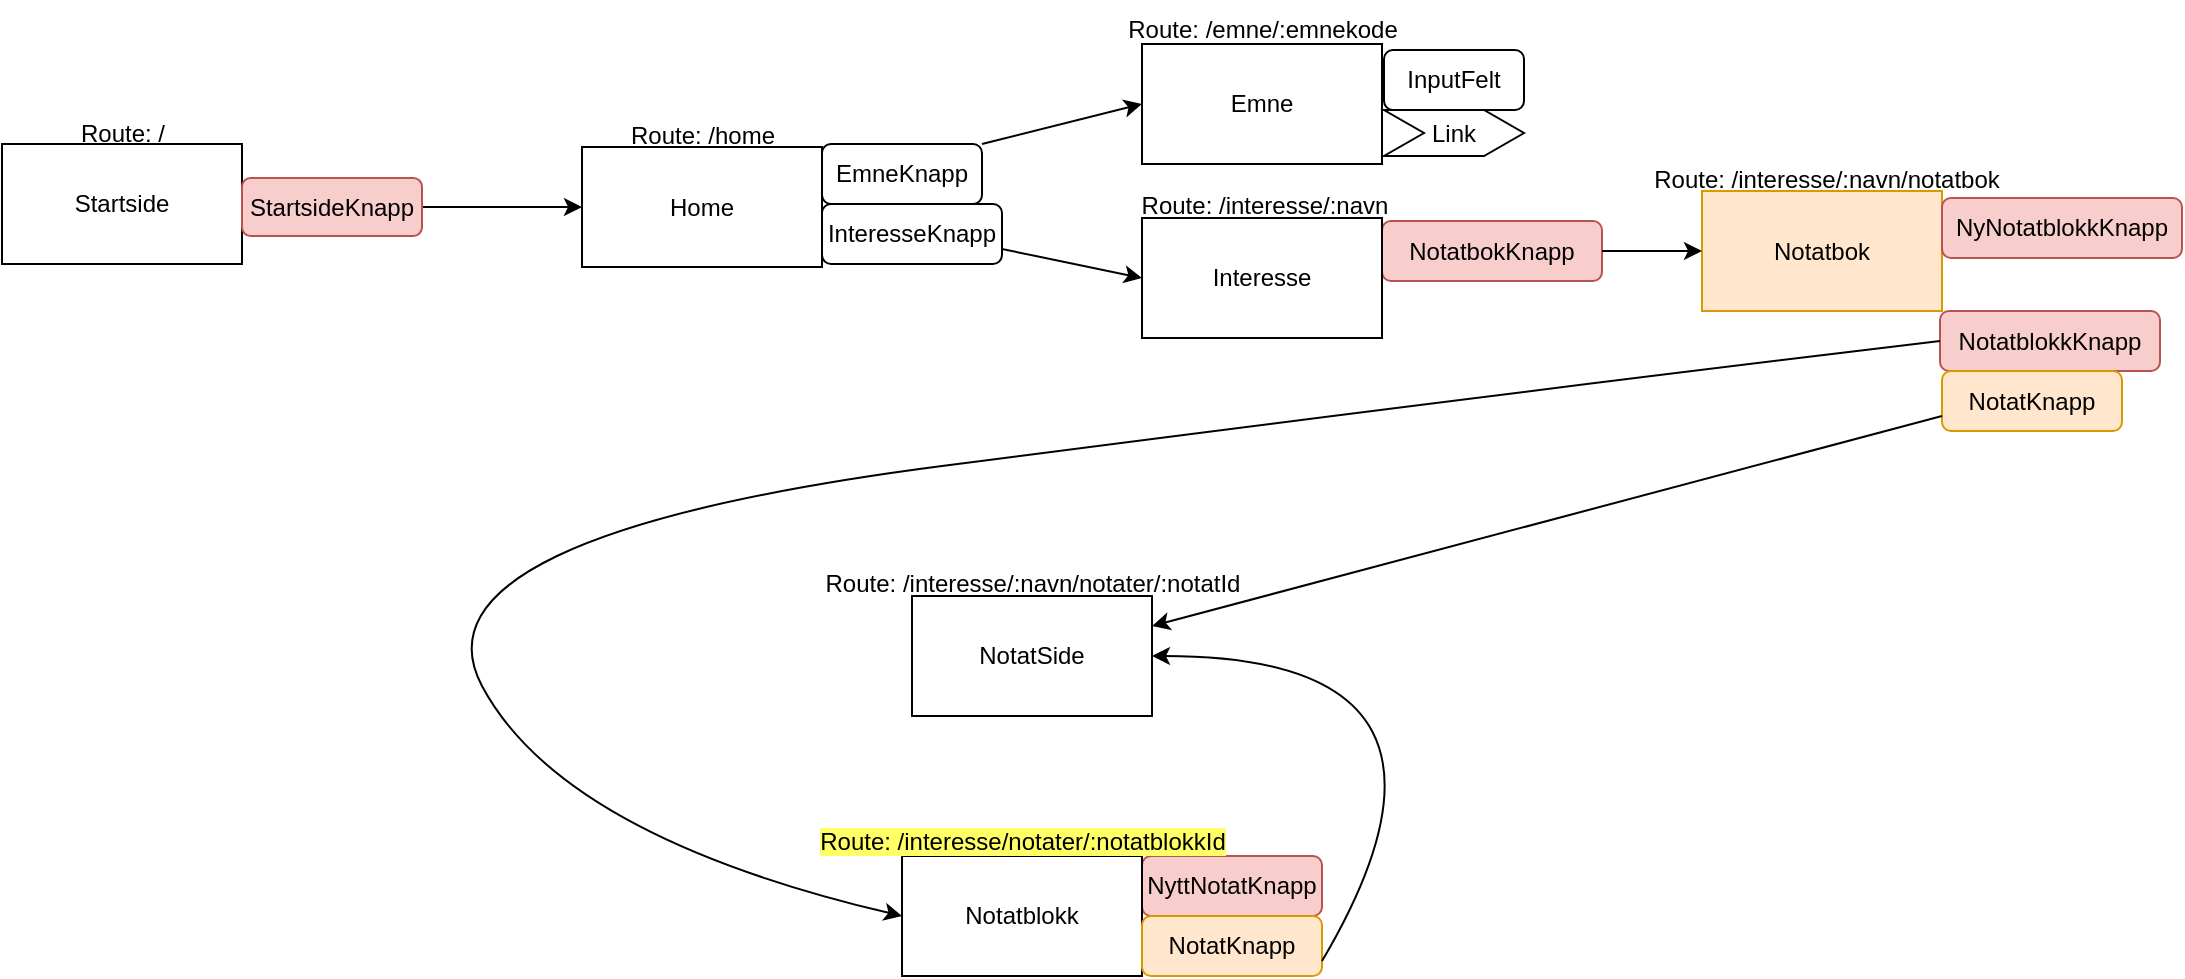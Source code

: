 <mxfile version="26.0.10" pages="4">
  <diagram name="Flyt" id="ixttLE1d7zH2a-HvFafD">
    <mxGraphModel dx="1291" dy="705" grid="1" gridSize="10" guides="1" tooltips="1" connect="1" arrows="1" fold="1" page="1" pageScale="1" pageWidth="1169" pageHeight="827" math="0" shadow="0">
      <root>
        <mxCell id="0" />
        <mxCell id="1" parent="0" />
        <mxCell id="gHnK184QVdjxhMs5H2jw-1" value="EmneKnapp" style="rounded=1;whiteSpace=wrap;html=1;" vertex="1" parent="1">
          <mxGeometry x="410" y="204" width="80" height="30" as="geometry" />
        </mxCell>
        <mxCell id="gHnK184QVdjxhMs5H2jw-3" value="InputFelt" style="rounded=1;whiteSpace=wrap;html=1;" vertex="1" parent="1">
          <mxGeometry x="691" y="157" width="70" height="30" as="geometry" />
        </mxCell>
        <mxCell id="gHnK184QVdjxhMs5H2jw-4" value="InteresseKnapp" style="rounded=1;whiteSpace=wrap;html=1;" vertex="1" parent="1">
          <mxGeometry x="410" y="234" width="90" height="30" as="geometry" />
        </mxCell>
        <mxCell id="gHnK184QVdjxhMs5H2jw-5" value="NotatbokKnapp" style="rounded=1;whiteSpace=wrap;html=1;fillColor=#f8cecc;strokeColor=#b85450;" vertex="1" parent="1">
          <mxGeometry x="690" y="242.5" width="110" height="30" as="geometry" />
        </mxCell>
        <mxCell id="gHnK184QVdjxhMs5H2jw-6" value="Startside" style="whiteSpace=wrap;html=1;" vertex="1" parent="1">
          <mxGeometry y="204" width="120" height="60" as="geometry" />
        </mxCell>
        <mxCell id="gHnK184QVdjxhMs5H2jw-7" value="Home" style="whiteSpace=wrap;html=1;fillColor=light-dark(#FFFFFF,var(--ge-dark-color, #121212));" vertex="1" parent="1">
          <mxGeometry x="290" y="205.5" width="120" height="60" as="geometry" />
        </mxCell>
        <mxCell id="gHnK184QVdjxhMs5H2jw-8" value="Interesse" style="whiteSpace=wrap;html=1;fillColor=light-dark(#FFFFFF,var(--ge-dark-color, #121212));" vertex="1" parent="1">
          <mxGeometry x="570" y="241" width="120" height="60" as="geometry" />
        </mxCell>
        <mxCell id="gHnK184QVdjxhMs5H2jw-10" value="Notatbok" style="whiteSpace=wrap;html=1;fillColor=#ffe6cc;strokeColor=#d79b00;" vertex="1" parent="1">
          <mxGeometry x="850" y="227.5" width="120" height="60" as="geometry" />
        </mxCell>
        <mxCell id="gHnK184QVdjxhMs5H2jw-11" value="NotatSide" style="whiteSpace=wrap;html=1;" vertex="1" parent="1">
          <mxGeometry x="455" y="430" width="120" height="60" as="geometry" />
        </mxCell>
        <mxCell id="gHnK184QVdjxhMs5H2jw-12" value="Emne" style="whiteSpace=wrap;html=1;fillColor=light-dark(#FFFFFF,var(--ge-dark-color, #121212));" vertex="1" parent="1">
          <mxGeometry x="570" y="154" width="120" height="60" as="geometry" />
        </mxCell>
        <mxCell id="gHnK184QVdjxhMs5H2jw-14" value="" style="endArrow=classic;html=1;rounded=0;entryX=0;entryY=0.5;entryDx=0;entryDy=0;exitX=1;exitY=0.5;exitDx=0;exitDy=0;" edge="1" parent="1" source="gHnK184QVdjxhMs5H2jw-26" target="gHnK184QVdjxhMs5H2jw-7">
          <mxGeometry width="50" height="50" relative="1" as="geometry">
            <mxPoint x="280" y="160" as="sourcePoint" />
            <mxPoint x="400" y="280" as="targetPoint" />
          </mxGeometry>
        </mxCell>
        <mxCell id="gHnK184QVdjxhMs5H2jw-15" value="Route: /" style="text;html=1;align=center;verticalAlign=middle;resizable=0;points=[];autosize=1;strokeColor=none;fillColor=none;" vertex="1" parent="1">
          <mxGeometry x="25" y="184" width="70" height="30" as="geometry" />
        </mxCell>
        <mxCell id="gHnK184QVdjxhMs5H2jw-16" value="Route: /home" style="text;html=1;align=center;verticalAlign=middle;resizable=0;points=[];autosize=1;strokeColor=none;fillColor=none;" vertex="1" parent="1">
          <mxGeometry x="300" y="185" width="100" height="30" as="geometry" />
        </mxCell>
        <mxCell id="gHnK184QVdjxhMs5H2jw-17" value="Route: /emne/:emnekode" style="text;html=1;align=center;verticalAlign=middle;resizable=0;points=[];autosize=1;strokeColor=none;fillColor=none;" vertex="1" parent="1">
          <mxGeometry x="550" y="132" width="160" height="30" as="geometry" />
        </mxCell>
        <mxCell id="gHnK184QVdjxhMs5H2jw-18" value="" style="endArrow=classic;html=1;rounded=0;entryX=0;entryY=0.5;entryDx=0;entryDy=0;exitX=1;exitY=0;exitDx=0;exitDy=0;" edge="1" parent="1" source="gHnK184QVdjxhMs5H2jw-1" target="gHnK184QVdjxhMs5H2jw-12">
          <mxGeometry width="50" height="50" relative="1" as="geometry">
            <mxPoint x="550" y="300" as="sourcePoint" />
            <mxPoint x="600" y="250" as="targetPoint" />
          </mxGeometry>
        </mxCell>
        <mxCell id="gHnK184QVdjxhMs5H2jw-19" value="" style="endArrow=classic;html=1;rounded=0;entryX=0;entryY=0.5;entryDx=0;entryDy=0;exitX=1;exitY=0.75;exitDx=0;exitDy=0;" edge="1" parent="1" source="gHnK184QVdjxhMs5H2jw-4" target="gHnK184QVdjxhMs5H2jw-8">
          <mxGeometry width="50" height="50" relative="1" as="geometry">
            <mxPoint x="550" y="300" as="sourcePoint" />
            <mxPoint x="600" y="250" as="targetPoint" />
          </mxGeometry>
        </mxCell>
        <mxCell id="gHnK184QVdjxhMs5H2jw-20" value="Route: /interesse/:navn" style="text;html=1;align=center;verticalAlign=middle;resizable=0;points=[];autosize=1;strokeColor=none;fillColor=none;" vertex="1" parent="1">
          <mxGeometry x="556" y="220" width="150" height="30" as="geometry" />
        </mxCell>
        <mxCell id="gHnK184QVdjxhMs5H2jw-21" value="" style="endArrow=classic;html=1;rounded=0;entryX=0;entryY=0.5;entryDx=0;entryDy=0;exitX=1;exitY=0.5;exitDx=0;exitDy=0;" edge="1" parent="1" source="gHnK184QVdjxhMs5H2jw-5" target="gHnK184QVdjxhMs5H2jw-10">
          <mxGeometry width="50" height="50" relative="1" as="geometry">
            <mxPoint x="550" y="400" as="sourcePoint" />
            <mxPoint x="600" y="350" as="targetPoint" />
          </mxGeometry>
        </mxCell>
        <mxCell id="gHnK184QVdjxhMs5H2jw-22" value="Route: /interesse/:navn/notatbok" style="text;html=1;align=center;verticalAlign=middle;resizable=0;points=[];autosize=1;strokeColor=none;fillColor=none;" vertex="1" parent="1">
          <mxGeometry x="812" y="207" width="200" height="30" as="geometry" />
        </mxCell>
        <mxCell id="gHnK184QVdjxhMs5H2jw-23" value="Route: /interesse/:navn/notater/:notatId" style="text;html=1;align=center;verticalAlign=middle;resizable=0;points=[];autosize=1;strokeColor=none;fillColor=none;" vertex="1" parent="1">
          <mxGeometry x="400" y="409" width="230" height="30" as="geometry" />
        </mxCell>
        <mxCell id="gHnK184QVdjxhMs5H2jw-24" value="NyttNotatKnapp" style="rounded=1;whiteSpace=wrap;html=1;fillColor=#f8cecc;strokeColor=#b85450;" vertex="1" parent="1">
          <mxGeometry x="570" y="560" width="90" height="30" as="geometry" />
        </mxCell>
        <mxCell id="gHnK184QVdjxhMs5H2jw-26" value="StartsideKnapp" style="rounded=1;whiteSpace=wrap;html=1;fillColor=#f8cecc;strokeColor=#b85450;" vertex="1" parent="1">
          <mxGeometry x="120" y="221" width="90" height="29" as="geometry" />
        </mxCell>
        <mxCell id="gHnK184QVdjxhMs5H2jw-28" value="Link" style="shape=step;perimeter=stepPerimeter;whiteSpace=wrap;html=1;fixedSize=1;" vertex="1" parent="1">
          <mxGeometry x="691" y="187" width="70" height="23" as="geometry" />
        </mxCell>
        <mxCell id="gHnK184QVdjxhMs5H2jw-29" value="NotatblokkKnapp" style="rounded=1;whiteSpace=wrap;html=1;fillColor=#f8cecc;strokeColor=#b85450;" vertex="1" parent="1">
          <mxGeometry x="969" y="287.5" width="110" height="30" as="geometry" />
        </mxCell>
        <mxCell id="gHnK184QVdjxhMs5H2jw-30" value="NyNotatblokkKnapp" style="rounded=1;whiteSpace=wrap;html=1;fillColor=#f8cecc;strokeColor=#b85450;" vertex="1" parent="1">
          <mxGeometry x="970" y="231" width="120" height="30" as="geometry" />
        </mxCell>
        <mxCell id="nA9oSrmQSAjq7BQyxC0I-2" value="NotatKnapp" style="rounded=1;whiteSpace=wrap;html=1;fillColor=#ffe6cc;strokeColor=#d79b00;" vertex="1" parent="1">
          <mxGeometry x="970" y="317.5" width="90" height="30" as="geometry" />
        </mxCell>
        <mxCell id="nA9oSrmQSAjq7BQyxC0I-3" value="" style="endArrow=classic;html=1;rounded=0;entryX=1;entryY=0.25;entryDx=0;entryDy=0;exitX=0;exitY=0.75;exitDx=0;exitDy=0;" edge="1" parent="1" source="nA9oSrmQSAjq7BQyxC0I-2" target="gHnK184QVdjxhMs5H2jw-11">
          <mxGeometry width="50" height="50" relative="1" as="geometry">
            <mxPoint x="690" y="400" as="sourcePoint" />
            <mxPoint x="740" y="350" as="targetPoint" />
          </mxGeometry>
        </mxCell>
        <mxCell id="nA9oSrmQSAjq7BQyxC0I-4" value="Notatblokk" style="whiteSpace=wrap;html=1;" vertex="1" parent="1">
          <mxGeometry x="450" y="560" width="120" height="60" as="geometry" />
        </mxCell>
        <mxCell id="nA9oSrmQSAjq7BQyxC0I-5" value="&lt;span style=&quot;background-color: rgb(255, 255, 102);&quot;&gt;Route: /interesse/notater/:notatblokkId&lt;/span&gt;" style="text;html=1;align=center;verticalAlign=middle;resizable=0;points=[];autosize=1;strokeColor=none;fillColor=none;" vertex="1" parent="1">
          <mxGeometry x="395" y="538" width="230" height="30" as="geometry" />
        </mxCell>
        <mxCell id="nA9oSrmQSAjq7BQyxC0I-6" value="NotatKnapp" style="rounded=1;whiteSpace=wrap;html=1;fillColor=#ffe6cc;strokeColor=#d79b00;" vertex="1" parent="1">
          <mxGeometry x="570" y="590" width="90" height="30" as="geometry" />
        </mxCell>
        <mxCell id="nA9oSrmQSAjq7BQyxC0I-7" value="" style="curved=1;endArrow=classic;html=1;rounded=0;entryX=0;entryY=0.5;entryDx=0;entryDy=0;exitX=0;exitY=0.5;exitDx=0;exitDy=0;" edge="1" parent="1" source="gHnK184QVdjxhMs5H2jw-29" target="nA9oSrmQSAjq7BQyxC0I-4">
          <mxGeometry width="50" height="50" relative="1" as="geometry">
            <mxPoint x="580" y="450" as="sourcePoint" />
            <mxPoint x="630" y="400" as="targetPoint" />
            <Array as="points">
              <mxPoint x="740" y="330" />
              <mxPoint x="200" y="400" />
              <mxPoint x="280" y="550" />
            </Array>
          </mxGeometry>
        </mxCell>
        <mxCell id="nA9oSrmQSAjq7BQyxC0I-8" value="" style="curved=1;endArrow=classic;html=1;rounded=0;exitX=1;exitY=0.75;exitDx=0;exitDy=0;entryX=1;entryY=0.5;entryDx=0;entryDy=0;" edge="1" parent="1" source="nA9oSrmQSAjq7BQyxC0I-6" target="gHnK184QVdjxhMs5H2jw-11">
          <mxGeometry width="50" height="50" relative="1" as="geometry">
            <mxPoint x="580" y="450" as="sourcePoint" />
            <mxPoint x="630" y="400" as="targetPoint" />
            <Array as="points">
              <mxPoint x="750" y="460" />
            </Array>
          </mxGeometry>
        </mxCell>
      </root>
    </mxGraphModel>
  </diagram>
  <diagram id="4MrUbvflRZnWjwePfjAC" name="Startside">
    <mxGraphModel dx="883" dy="482" grid="1" gridSize="10" guides="1" tooltips="1" connect="1" arrows="1" fold="1" page="1" pageScale="1" pageWidth="827" pageHeight="1169" math="0" shadow="0">
      <root>
        <mxCell id="0" />
        <mxCell id="1" parent="0" />
        <mxCell id="PFo3FZ8ye3kKjkWNHFY3-1" value="" style="rounded=0;whiteSpace=wrap;html=1;" vertex="1" parent="1">
          <mxGeometry x="210" y="120" width="480" height="270" as="geometry" />
        </mxCell>
        <mxCell id="PFo3FZ8ye3kKjkWNHFY3-2" value="&lt;font face=&quot;Comic Sans MS&quot;&gt;Start planleggingen!&lt;/font&gt;" style="rounded=1;whiteSpace=wrap;html=1;glass=1;shadow=1;fillColor=#f5f5f5;strokeColor=#666666;fontColor=#333333;" vertex="1" parent="1">
          <mxGeometry x="390" y="225" width="120" height="60" as="geometry" />
        </mxCell>
        <mxCell id="PFo3FZ8ye3kKjkWNHFY3-3" value="" style="rounded=1;whiteSpace=wrap;html=1;" vertex="1" parent="1">
          <mxGeometry x="220" y="135" width="460" height="10" as="geometry" />
        </mxCell>
        <mxCell id="PFo3FZ8ye3kKjkWNHFY3-4" value="&lt;font style=&quot;font-size: 9px; color: rgb(64, 64, 64);&quot;&gt;http://localhost:5173/&lt;/font&gt;" style="text;html=1;align=center;verticalAlign=middle;resizable=0;points=[];autosize=1;strokeColor=none;fillColor=none;" vertex="1" parent="1">
          <mxGeometry x="208" y="125" width="110" height="30" as="geometry" />
        </mxCell>
      </root>
    </mxGraphModel>
  </diagram>
  <diagram id="4bmpYADKpLStXI_LyeO3" name="Home">
    <mxGraphModel dx="621" dy="339" grid="1" gridSize="10" guides="1" tooltips="1" connect="1" arrows="1" fold="1" page="1" pageScale="1" pageWidth="1169" pageHeight="827" math="0" shadow="0">
      <root>
        <mxCell id="0" />
        <mxCell id="1" parent="0" />
        <mxCell id="sV2jjNBilOm3KsVlxw0_-1" value="" style="rounded=0;whiteSpace=wrap;html=1;fillColor=#dae8fc;strokeColor=#6c8ebf;" vertex="1" parent="1">
          <mxGeometry x="210" y="120" width="480" height="270" as="geometry" />
        </mxCell>
        <mxCell id="sV2jjNBilOm3KsVlxw0_-2" value="Emne" style="rounded=1;whiteSpace=wrap;html=1;glass=1;shadow=1;fillColor=#f5f5f5;strokeColor=#666666;fontColor=#333333;" vertex="1" parent="1">
          <mxGeometry x="280" y="190" width="60" height="30" as="geometry" />
        </mxCell>
        <mxCell id="sV2jjNBilOm3KsVlxw0_-3" value="" style="rounded=1;whiteSpace=wrap;html=1;" vertex="1" parent="1">
          <mxGeometry x="220" y="135" width="460" height="10" as="geometry" />
        </mxCell>
        <mxCell id="sV2jjNBilOm3KsVlxw0_-4" value="&lt;font style=&quot;font-size: 9px; color: rgb(64, 64, 64);&quot;&gt;http://localhost:5173/home&lt;/font&gt;" style="text;html=1;align=center;verticalAlign=middle;resizable=0;points=[];autosize=1;strokeColor=none;fillColor=none;" vertex="1" parent="1">
          <mxGeometry x="210" y="125" width="130" height="30" as="geometry" />
        </mxCell>
        <mxCell id="naGMrgcWGBWcoTA4Fdj4-1" value="&lt;font style=&quot;font-size: 9px;&quot; face=&quot;Comic Sans MS&quot;&gt;Studier&lt;/font&gt;" style="text;html=1;align=center;verticalAlign=middle;resizable=0;points=[];autosize=1;strokeColor=none;fillColor=none;" vertex="1" parent="1">
          <mxGeometry x="279" y="161" width="60" height="30" as="geometry" />
        </mxCell>
        <mxCell id="naGMrgcWGBWcoTA4Fdj4-2" value="Emne" style="rounded=1;whiteSpace=wrap;html=1;glass=1;shadow=1;fillColor=#f5f5f5;strokeColor=#666666;fontColor=#333333;" vertex="1" parent="1">
          <mxGeometry x="280" y="232" width="60" height="30" as="geometry" />
        </mxCell>
        <mxCell id="naGMrgcWGBWcoTA4Fdj4-3" value="Emne" style="rounded=1;whiteSpace=wrap;html=1;glass=1;shadow=1;fillColor=#f5f5f5;strokeColor=#666666;fontColor=#333333;" vertex="1" parent="1">
          <mxGeometry x="280" y="274" width="60" height="30" as="geometry" />
        </mxCell>
        <mxCell id="naGMrgcWGBWcoTA4Fdj4-4" value="Emne" style="rounded=1;whiteSpace=wrap;html=1;glass=1;shadow=1;fillColor=#f5f5f5;strokeColor=#666666;fontColor=#333333;" vertex="1" parent="1">
          <mxGeometry x="280" y="319" width="60" height="30" as="geometry" />
        </mxCell>
        <mxCell id="naGMrgcWGBWcoTA4Fdj4-5" value="&lt;font face=&quot;Comic Sans MS&quot; style=&quot;font-size: 9px;&quot;&gt;Interesser&lt;/font&gt;" style="text;html=1;align=center;verticalAlign=middle;resizable=0;points=[];autosize=1;strokeColor=none;fillColor=none;" vertex="1" parent="1">
          <mxGeometry x="415" y="160" width="70" height="30" as="geometry" />
        </mxCell>
        <mxCell id="naGMrgcWGBWcoTA4Fdj4-6" value=":)" style="rounded=1;whiteSpace=wrap;html=1;glass=1;shadow=1;fillColor=#f5f5f5;strokeColor=#666666;fontColor=#333333;" vertex="1" parent="1">
          <mxGeometry x="422" y="190" width="60" height="30" as="geometry" />
        </mxCell>
        <mxCell id="naGMrgcWGBWcoTA4Fdj4-7" value=":0" style="rounded=1;whiteSpace=wrap;html=1;glass=1;shadow=1;fillColor=#f5f5f5;strokeColor=#666666;fontColor=#333333;" vertex="1" parent="1">
          <mxGeometry x="422" y="232" width="60" height="30" as="geometry" />
        </mxCell>
        <mxCell id="naGMrgcWGBWcoTA4Fdj4-8" value=":/" style="rounded=1;whiteSpace=wrap;html=1;glass=1;shadow=1;fillColor=#f5f5f5;strokeColor=#666666;fontColor=#333333;" vertex="1" parent="1">
          <mxGeometry x="422" y="274" width="60" height="30" as="geometry" />
        </mxCell>
        <mxCell id="naGMrgcWGBWcoTA4Fdj4-9" value="xD" style="rounded=1;whiteSpace=wrap;html=1;glass=1;shadow=1;fillColor=#f5f5f5;strokeColor=#666666;fontColor=#333333;" vertex="1" parent="1">
          <mxGeometry x="422" y="319" width="60" height="30" as="geometry" />
        </mxCell>
        <mxCell id="naGMrgcWGBWcoTA4Fdj4-10" value="&lt;font face=&quot;Comic Sans MS&quot; style=&quot;font-size: 9px;&quot;&gt;Mål&lt;/font&gt;" style="text;html=1;align=center;verticalAlign=middle;resizable=0;points=[];autosize=1;strokeColor=none;fillColor=none;" vertex="1" parent="1">
          <mxGeometry x="565" y="161" width="40" height="30" as="geometry" />
        </mxCell>
        <mxCell id="naGMrgcWGBWcoTA4Fdj4-11" value="yas" style="rounded=1;whiteSpace=wrap;html=1;glass=1;shadow=1;fillColor=#f5f5f5;strokeColor=#666666;fontColor=#333333;" vertex="1" parent="1">
          <mxGeometry x="555" y="190" width="60" height="30" as="geometry" />
        </mxCell>
        <mxCell id="naGMrgcWGBWcoTA4Fdj4-12" value="yaas" style="rounded=1;whiteSpace=wrap;html=1;glass=1;shadow=1;fillColor=#f5f5f5;strokeColor=#666666;fontColor=#333333;" vertex="1" parent="1">
          <mxGeometry x="555" y="229" width="60" height="30" as="geometry" />
        </mxCell>
        <mxCell id="naGMrgcWGBWcoTA4Fdj4-13" value="ye" style="rounded=1;whiteSpace=wrap;html=1;glass=1;shadow=1;fillColor=#f5f5f5;strokeColor=#666666;fontColor=#333333;" vertex="1" parent="1">
          <mxGeometry x="555" y="274" width="60" height="30" as="geometry" />
        </mxCell>
        <mxCell id="naGMrgcWGBWcoTA4Fdj4-14" value="oOOoO" style="rounded=1;whiteSpace=wrap;html=1;glass=1;shadow=1;fillColor=#f5f5f5;strokeColor=#666666;fontColor=#333333;" vertex="1" parent="1">
          <mxGeometry x="555" y="319" width="60" height="30" as="geometry" />
        </mxCell>
        <mxCell id="naGMrgcWGBWcoTA4Fdj4-15" value="&lt;font face=&quot;Comic Sans MS&quot; style=&quot;font-size: 18px;&quot;&gt;&lt;font style=&quot;color: rgb(255, 0, 0);&quot;&gt;g&lt;/font&gt;&lt;font style=&quot;color: rgb(255, 153, 51);&quot;&gt;o&lt;/font&gt;&lt;font style=&quot;color: rgb(255, 255, 102);&quot;&gt;d&lt;/font&gt; &lt;font style=&quot;color: rgb(0, 204, 0);&quot;&gt;p&lt;/font&gt;&lt;font style=&quot;color: rgb(51, 255, 255);&quot;&gt;l&lt;/font&gt;&lt;font style=&quot;color: rgb(0, 127, 255);&quot;&gt;a&lt;/font&gt;&lt;font style=&quot;color: rgb(153, 51, 255);&quot;&gt;n&lt;/font&gt;&lt;font style=&quot;color: rgb(255, 51, 255);&quot;&gt;l&lt;/font&gt;&lt;font style=&quot;color: rgb(255, 0, 0);&quot;&gt;e&lt;/font&gt;&lt;font style=&quot;color: rgb(255, 153, 51);&quot;&gt;g&lt;/font&gt;&lt;font style=&quot;color: rgb(255, 255, 102);&quot;&gt;g&lt;/font&gt;&lt;font style=&quot;color: rgb(0, 204, 0);&quot;&gt;-&lt;/font&gt;&lt;/font&gt;" style="text;html=1;align=center;verticalAlign=middle;resizable=0;points=[];autosize=1;strokeColor=none;fillColor=none;rotation=90;" vertex="1" parent="1">
          <mxGeometry x="159" y="314" width="130" height="40" as="geometry" />
        </mxCell>
        <mxCell id="naGMrgcWGBWcoTA4Fdj4-16" value="&lt;font face=&quot;Comic Sans MS&quot; style=&quot;font-size: 18px;&quot;&gt;&lt;font style=&quot;color: rgb(51, 255, 255);&quot;&gt;i&lt;/font&gt;&lt;font style=&quot;color: rgb(0, 127, 255);&quot;&gt;n&lt;/font&gt;&lt;font style=&quot;color: rgb(153, 51, 255);&quot;&gt;g&lt;/font&gt; &lt;font style=&quot;color: rgb(255, 51, 255);&quot;&gt;l&lt;/font&gt;&lt;font style=&quot;color: rgb(255, 0, 0);&quot;&gt;ø&lt;/font&gt;&lt;font style=&quot;color: rgb(255, 153, 51);&quot;&gt;n&lt;/font&gt;&lt;font style=&quot;color: rgb(255, 255, 102);&quot;&gt;n&lt;/font&gt;&lt;font style=&quot;color: rgb(0, 204, 0);&quot;&gt;e&lt;/font&gt;&lt;font style=&quot;color: rgb(51, 255, 255);&quot;&gt;r&lt;/font&gt; &lt;font style=&quot;color: rgb(0, 127, 255);&quot;&gt;s&lt;/font&gt;&lt;font style=&quot;color: rgb(153, 51, 255);&quot;&gt;e&lt;/font&gt;&lt;font style=&quot;color: rgb(255, 51, 255);&quot;&gt;g&lt;/font&gt; &lt;font style=&quot;color: rgb(255, 0, 0);&quot;&gt;a&lt;/font&gt;&lt;font style=&quot;color: rgb(255, 153, 51);&quot;&gt;l&lt;/font&gt;&lt;font style=&quot;color: rgb(255, 255, 102);&quot;&gt;l&lt;/font&gt;&lt;font style=&quot;color: rgb(0, 204, 0);&quot;&gt;t&lt;/font&gt;&lt;font style=&quot;color: rgb(51, 255, 255);&quot;&gt;i&lt;/font&gt;&lt;font style=&quot;color: rgb(0, 127, 255);&quot;&gt;d&lt;/font&gt;&lt;font style=&quot;color: rgb(153, 51, 255);&quot;&gt;.&lt;/font&gt;&lt;font style=&quot;color: rgb(255, 51, 255);&quot;&gt;.&lt;/font&gt;&lt;font style=&quot;color: rgb(255, 0, 0);&quot;&gt;.&lt;/font&gt;&lt;/font&gt;" style="text;html=1;align=center;verticalAlign=middle;resizable=0;points=[];autosize=1;strokeColor=none;fillColor=none;" vertex="1" parent="1">
          <mxGeometry x="227" y="356" width="200" height="40" as="geometry" />
        </mxCell>
      </root>
    </mxGraphModel>
  </diagram>
  <diagram id="yUSUyDv8UsmdBOxg3ulr" name="Emne">
    <mxGraphModel dx="839" dy="458" grid="1" gridSize="10" guides="1" tooltips="1" connect="1" arrows="1" fold="1" page="1" pageScale="1" pageWidth="1169" pageHeight="827" math="0" shadow="0">
      <root>
        <mxCell id="0" />
        <mxCell id="1" parent="0" />
        <mxCell id="22qVaf8Ub3GIppxgLu9N-1" value="" style="rounded=0;whiteSpace=wrap;html=1;" vertex="1" parent="1">
          <mxGeometry x="210" y="120" width="480" height="270" as="geometry" />
        </mxCell>
        <mxCell id="22qVaf8Ub3GIppxgLu9N-3" value="" style="rounded=1;whiteSpace=wrap;html=1;" vertex="1" parent="1">
          <mxGeometry x="220" y="135" width="460" height="10" as="geometry" />
        </mxCell>
        <mxCell id="22qVaf8Ub3GIppxgLu9N-4" value="&lt;font style=&quot;font-size: 9px; color: rgb(64, 64, 64);&quot;&gt;http://localhost:5173/emne/:emnekode&lt;/font&gt;" style="text;html=1;align=center;verticalAlign=middle;resizable=0;points=[];autosize=1;strokeColor=none;fillColor=none;" vertex="1" parent="1">
          <mxGeometry x="209" y="125" width="180" height="30" as="geometry" />
        </mxCell>
        <mxCell id="22qVaf8Ub3GIppxgLu9N-5" value="Notatbøker" style="rounded=1;whiteSpace=wrap;html=1;" vertex="1" parent="1">
          <mxGeometry x="253" y="200" width="92" height="40" as="geometry" />
        </mxCell>
        <mxCell id="22qVaf8Ub3GIppxgLu9N-6" value="{emnenavn}" style="text;html=1;align=center;verticalAlign=middle;resizable=0;points=[];autosize=1;strokeColor=none;fillColor=none;" vertex="1" parent="1">
          <mxGeometry x="384" y="155" width="90" height="30" as="geometry" />
        </mxCell>
        <mxCell id="22qVaf8Ub3GIppxgLu9N-8" value="Pensum" style="rounded=1;whiteSpace=wrap;html=1;" vertex="1" parent="1">
          <mxGeometry x="387" y="200" width="102" height="40" as="geometry" />
        </mxCell>
        <mxCell id="22qVaf8Ub3GIppxgLu9N-11" value="Tidligere eksamener" style="rounded=1;whiteSpace=wrap;html=1;" vertex="1" parent="1">
          <mxGeometry x="253.25" y="280" width="91.5" height="50" as="geometry" />
        </mxCell>
        <mxCell id="22qVaf8Ub3GIppxgLu9N-12" value="Frister" style="rounded=1;whiteSpace=wrap;html=1;" vertex="1" parent="1">
          <mxGeometry x="393" y="285" width="96" height="45" as="geometry" />
        </mxCell>
        <mxCell id="22qVaf8Ub3GIppxgLu9N-13" value="Forelesninger" style="rounded=1;whiteSpace=wrap;html=1;" vertex="1" parent="1">
          <mxGeometry x="312" y="235" width="105" height="50" as="geometry" />
        </mxCell>
        <mxCell id="22qVaf8Ub3GIppxgLu9N-14" value="" style="shape=cylinder3;whiteSpace=wrap;html=1;boundedLbl=1;backgroundOutline=1;size=15;" vertex="1" parent="1">
          <mxGeometry x="640" y="154" width="32" height="230" as="geometry" />
        </mxCell>
        <mxCell id="22qVaf8Ub3GIppxgLu9N-15" value="new&lt;div&gt;study&lt;div&gt;sesh&lt;/div&gt;&lt;/div&gt;" style="ellipse;whiteSpace=wrap;html=1;" vertex="1" parent="1">
          <mxGeometry x="500" y="230" width="60" height="60" as="geometry" />
        </mxCell>
        <mxCell id="22qVaf8Ub3GIppxgLu9N-16" value="" style="shape=cylinder3;whiteSpace=wrap;html=1;boundedLbl=1;backgroundOutline=1;size=15;" vertex="1" parent="1">
          <mxGeometry x="576" y="155" width="32" height="230" as="geometry" />
        </mxCell>
        <mxCell id="22qVaf8Ub3GIppxgLu9N-17" value="" style="shape=cylinder3;whiteSpace=wrap;html=1;boundedLbl=1;backgroundOutline=1;size=15;" vertex="1" parent="1">
          <mxGeometry x="608" y="154" width="32" height="230" as="geometry" />
        </mxCell>
        <mxCell id="22qVaf8Ub3GIppxgLu9N-18" value="Forelesninger sett" style="text;html=1;align=center;verticalAlign=middle;resizable=0;points=[];autosize=1;strokeColor=none;fillColor=none;rotation=-90;" vertex="1" parent="1">
          <mxGeometry x="532" y="245" width="120" height="30" as="geometry" />
        </mxCell>
        <mxCell id="22qVaf8Ub3GIppxgLu9N-20" value="&lt;span style=&quot;text-wrap-mode: wrap;&quot;&gt;Innleveringer levert&lt;/span&gt;" style="text;html=1;align=center;verticalAlign=middle;resizable=0;points=[];autosize=1;strokeColor=none;fillColor=none;rotation=-90;" vertex="1" parent="1">
          <mxGeometry x="559" y="250" width="130" height="30" as="geometry" />
        </mxCell>
        <mxCell id="22qVaf8Ub3GIppxgLu9N-21" value="&lt;font style=&quot;font-size: 10px;&quot;&gt;{x}/{y}&lt;/font&gt;" style="text;html=1;align=center;verticalAlign=middle;resizable=0;points=[];autosize=1;strokeColor=none;fillColor=none;" vertex="1" parent="1">
          <mxGeometry x="567" y="154" width="50" height="30" as="geometry" />
        </mxCell>
        <mxCell id="22qVaf8Ub3GIppxgLu9N-22" value="&lt;font style=&quot;font-size: 10px;&quot;&gt;{x}/{y}&lt;/font&gt;" style="text;html=1;align=center;verticalAlign=middle;resizable=0;points=[];autosize=1;strokeColor=none;fillColor=none;" vertex="1" parent="1">
          <mxGeometry x="599" y="155" width="50" height="30" as="geometry" />
        </mxCell>
        <mxCell id="22qVaf8Ub3GIppxgLu9N-23" value="&lt;font style=&quot;font-size: 10px;&quot;&gt;{x}/{y}&lt;/font&gt;" style="text;html=1;align=center;verticalAlign=middle;resizable=0;points=[];autosize=1;strokeColor=none;fillColor=none;" vertex="1" parent="1">
          <mxGeometry x="631" y="153" width="50" height="30" as="geometry" />
        </mxCell>
        <mxCell id="22qVaf8Ub3GIppxgLu9N-26" value="Ukens arbeidsmål" style="text;html=1;align=center;verticalAlign=middle;resizable=0;points=[];autosize=1;strokeColor=none;fillColor=none;rotation=-90;" vertex="1" parent="1">
          <mxGeometry x="599" y="245" width="120" height="30" as="geometry" />
        </mxCell>
      </root>
    </mxGraphModel>
  </diagram>
</mxfile>

